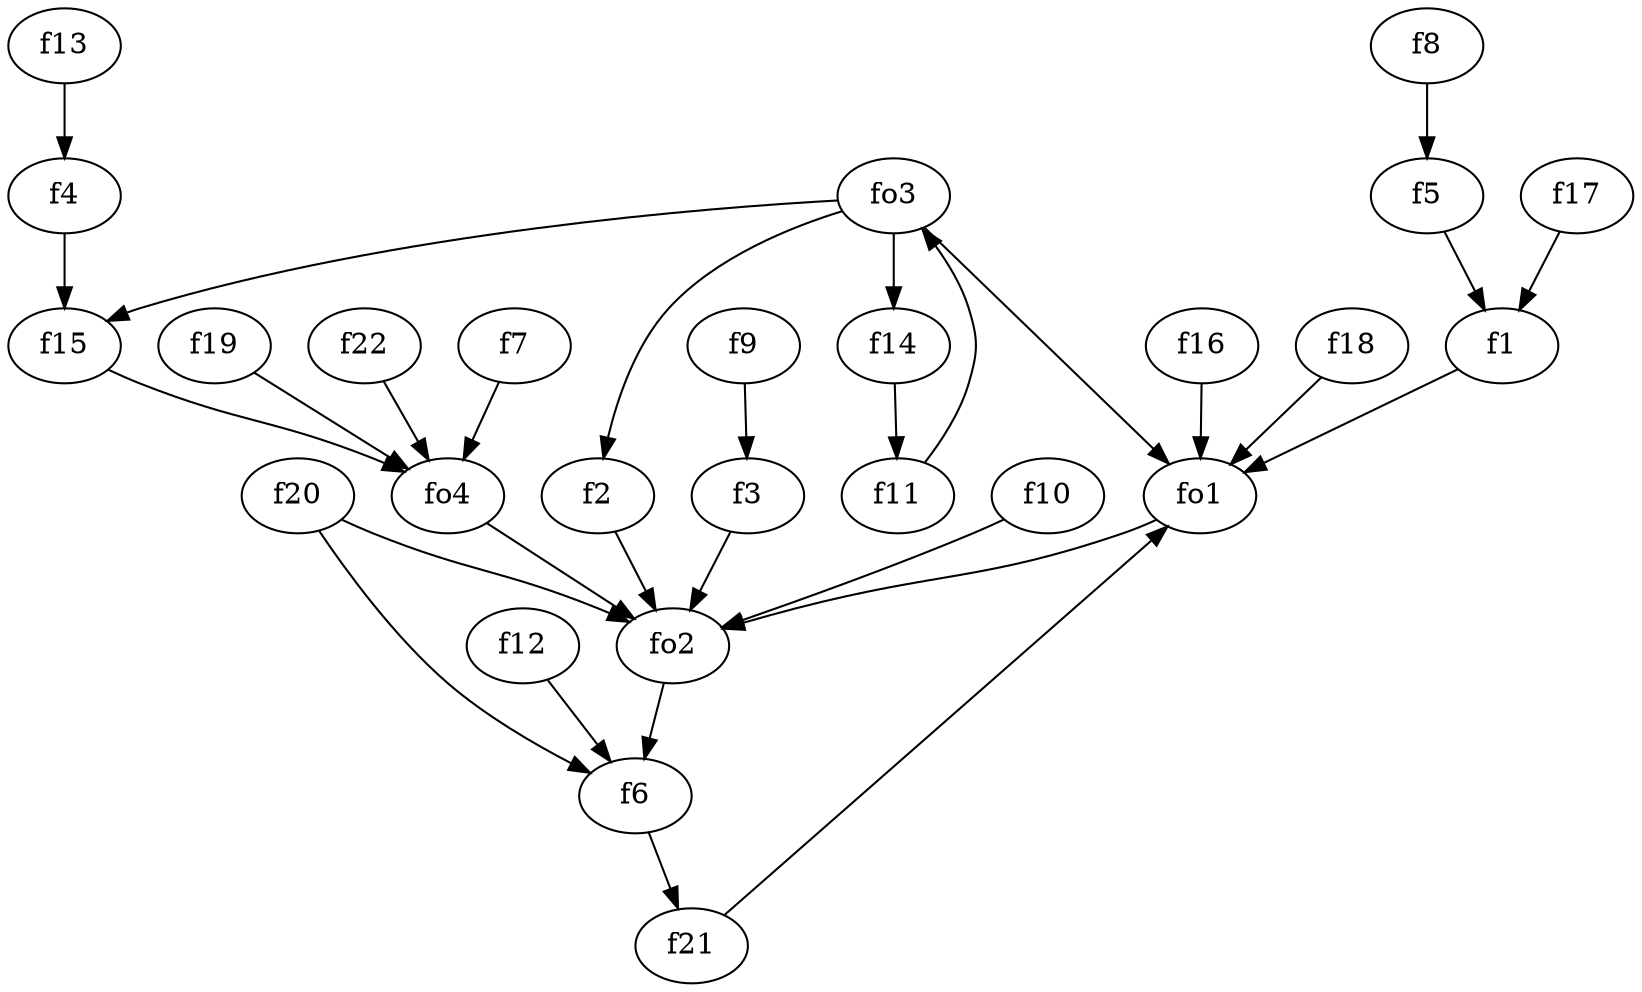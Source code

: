 strict digraph  {
f1;
f2;
f3;
f4;
f5;
f6;
f7;
f8;
f9;
f10;
f11;
f12;
f13;
f14;
f15;
f16;
f17;
f18;
f19;
f20;
f21;
f22;
fo1;
fo2;
fo3;
fo4;
f1 -> fo1  [weight=2];
f2 -> fo2  [weight=2];
f3 -> fo2  [weight=2];
f4 -> f15  [weight=2];
f5 -> f1  [weight=2];
f6 -> f21  [weight=2];
f7 -> fo4  [weight=2];
f8 -> f5  [weight=2];
f9 -> f3  [weight=2];
f10 -> fo2  [weight=2];
f11 -> fo3  [weight=2];
f12 -> f6  [weight=2];
f13 -> f4  [weight=2];
f14 -> f11  [weight=2];
f15 -> fo4  [weight=2];
f16 -> fo1  [weight=2];
f17 -> f1  [weight=2];
f18 -> fo1  [weight=2];
f19 -> fo4  [weight=2];
f20 -> f6  [weight=2];
f20 -> fo2  [weight=2];
f21 -> fo1  [weight=2];
f22 -> fo4  [weight=2];
fo1 -> fo2  [weight=2];
fo2 -> f6  [weight=2];
fo3 -> f2  [weight=2];
fo3 -> f15  [weight=2];
fo3 -> fo1  [weight=2];
fo3 -> f14  [weight=2];
fo4 -> fo2  [weight=2];
}
